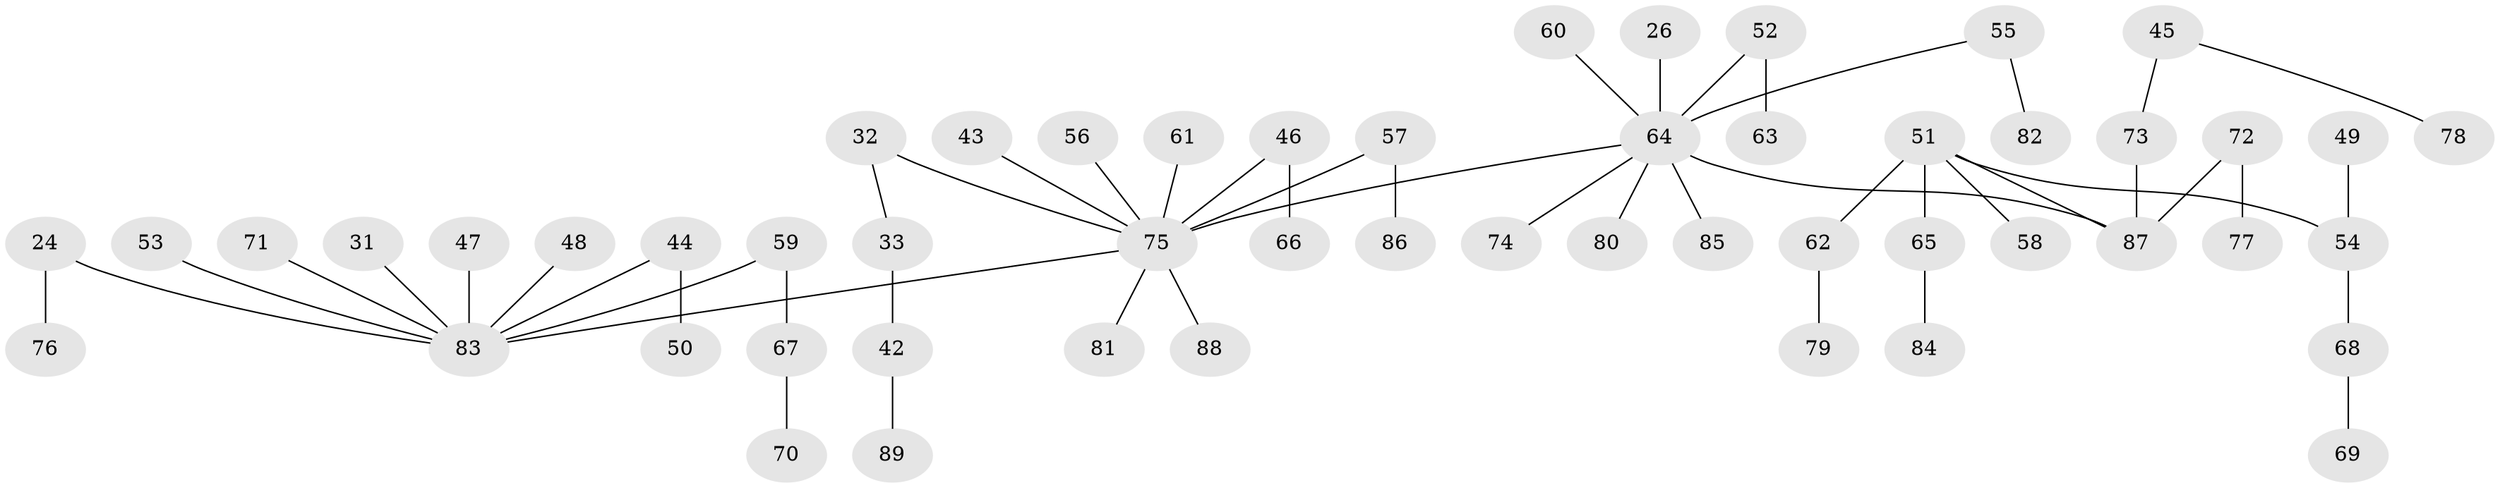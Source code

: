 // original degree distribution, {2: 0.3258426966292135, 5: 0.033707865168539325, 4: 0.07865168539325842, 6: 0.011235955056179775, 3: 0.11235955056179775, 1: 0.43820224719101125}
// Generated by graph-tools (version 1.1) at 2025/56/03/04/25 21:56:47]
// undirected, 53 vertices, 52 edges
graph export_dot {
graph [start="1"]
  node [color=gray90,style=filled];
  24;
  26;
  31;
  32;
  33;
  42;
  43;
  44;
  45;
  46;
  47;
  48;
  49;
  50;
  51 [super="+12"];
  52;
  53;
  54 [super="+30+36+38"];
  55;
  56;
  57;
  58;
  59;
  60;
  61;
  62;
  63;
  64 [super="+10+23+27+34+37"];
  65;
  66;
  67;
  68;
  69;
  70;
  71;
  72 [super="+35"];
  73 [super="+39"];
  74;
  75 [super="+41"];
  76;
  77;
  78;
  79;
  80;
  81;
  82;
  83 [super="+16+22+18"];
  84;
  85;
  86;
  87 [super="+25"];
  88;
  89;
  24 -- 76;
  24 -- 83;
  26 -- 64;
  31 -- 83;
  32 -- 33;
  32 -- 75;
  33 -- 42;
  42 -- 89;
  43 -- 75;
  44 -- 50;
  44 -- 83;
  45 -- 78;
  45 -- 73;
  46 -- 66;
  46 -- 75;
  47 -- 83;
  48 -- 83;
  49 -- 54;
  51 -- 58;
  51 -- 62;
  51 -- 65;
  51 -- 54;
  51 -- 87;
  52 -- 63;
  52 -- 64;
  53 -- 83;
  54 -- 68;
  55 -- 82;
  55 -- 64;
  56 -- 75;
  57 -- 86;
  57 -- 75;
  59 -- 67;
  59 -- 83;
  60 -- 64;
  61 -- 75;
  62 -- 79;
  64 -- 74;
  64 -- 80;
  64 -- 85;
  64 -- 87;
  64 -- 75;
  65 -- 84;
  67 -- 70;
  68 -- 69;
  71 -- 83;
  72 -- 77;
  72 -- 87;
  73 -- 87;
  75 -- 81;
  75 -- 83;
  75 -- 88;
}
